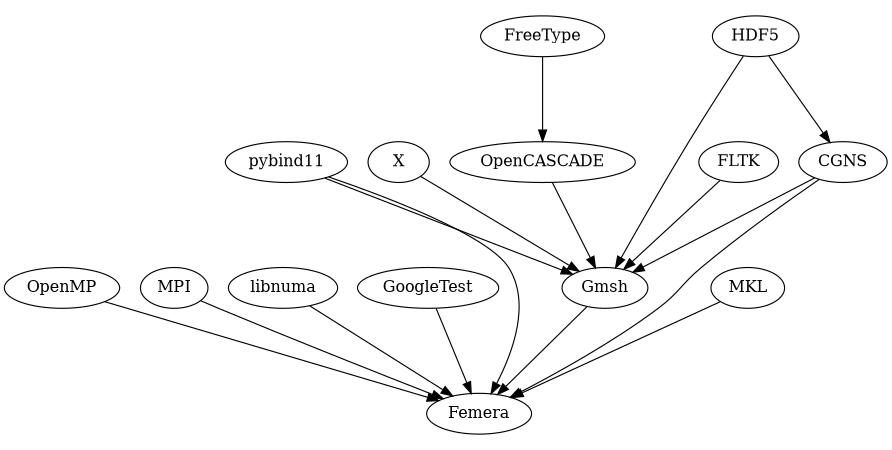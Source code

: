 digraph "external dependencies" {
 overlap=scale;
 size="6,3";
 ratio="fill";
 fontsize="12";
 fontname="Helvetica";
 clusterrank="local";
 "OpenMP" -> "Femera"
 "MPI" -> "Femera"
 "libnuma" -> "Femera"
 "GoogleTest" -> "Femera"
 "pybind11" -> "Femera"
 "Gmsh" -> "Femera"
 "pybind11" -> "Gmsh"
 "CGNS" -> "Gmsh"
 "HDF5" -> "Gmsh"
 "FLTK" -> "Gmsh"
 "X" -> "Gmsh"
 "OpenCASCADE" -> "Gmsh"
 "FreeType" -> "OpenCASCADE"
 "CGNS" -> "Femera"
 "HDF5" -> "CGNS"
 "MKL" -> "Femera"
 }
